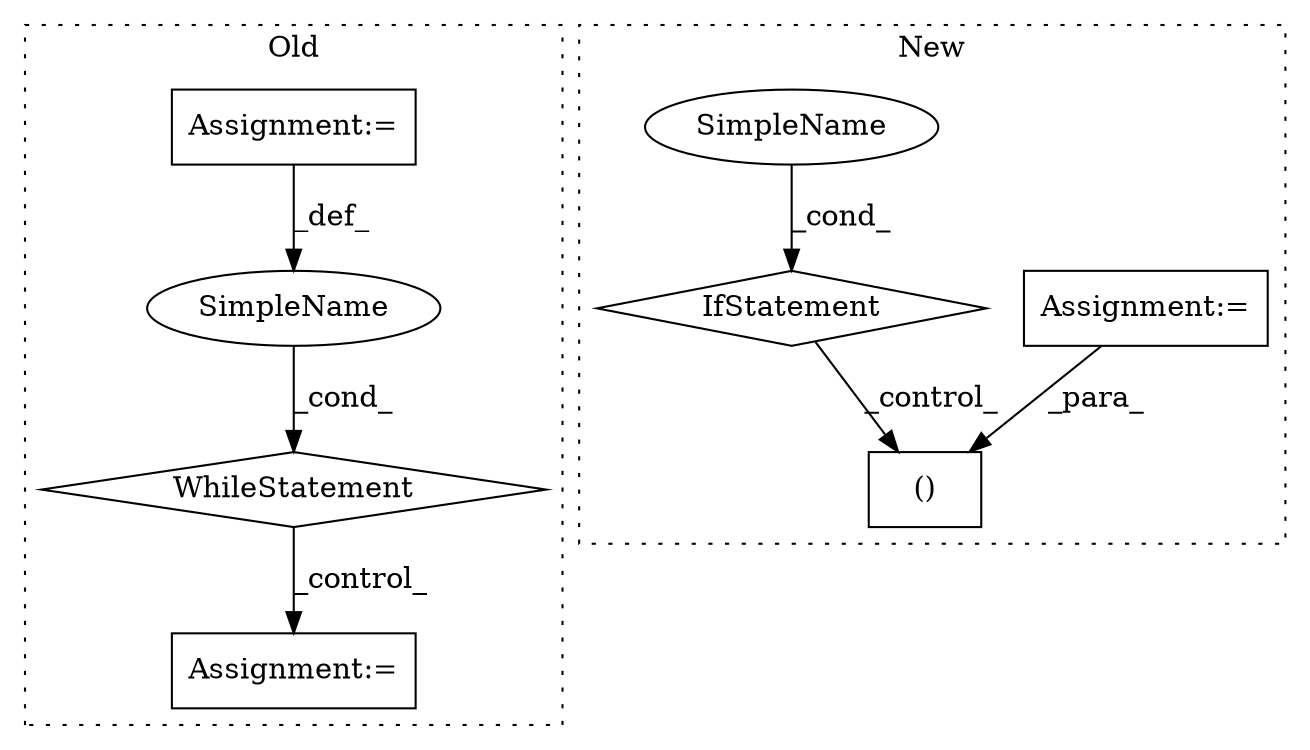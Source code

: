 digraph G {
subgraph cluster0 {
1 [label="WhileStatement" a="61" s="7328,7357" l="7,2" shape="diamond"];
6 [label="Assignment:=" a="7" s="7312" l="1" shape="box"];
7 [label="SimpleName" a="42" s="" l="" shape="ellipse"];
8 [label="Assignment:=" a="7" s="7378" l="1" shape="box"];
label = "Old";
style="dotted";
}
subgraph cluster1 {
2 [label="()" a="106" s="7318" l="94" shape="box"];
3 [label="Assignment:=" a="7" s="7495" l="57" shape="box"];
4 [label="IfStatement" a="25" s="7495" l="57" shape="diamond"];
5 [label="SimpleName" a="42" s="7547" l="5" shape="ellipse"];
label = "New";
style="dotted";
}
1 -> 8 [label="_control_"];
3 -> 2 [label="_para_"];
4 -> 2 [label="_control_"];
5 -> 4 [label="_cond_"];
6 -> 7 [label="_def_"];
7 -> 1 [label="_cond_"];
}